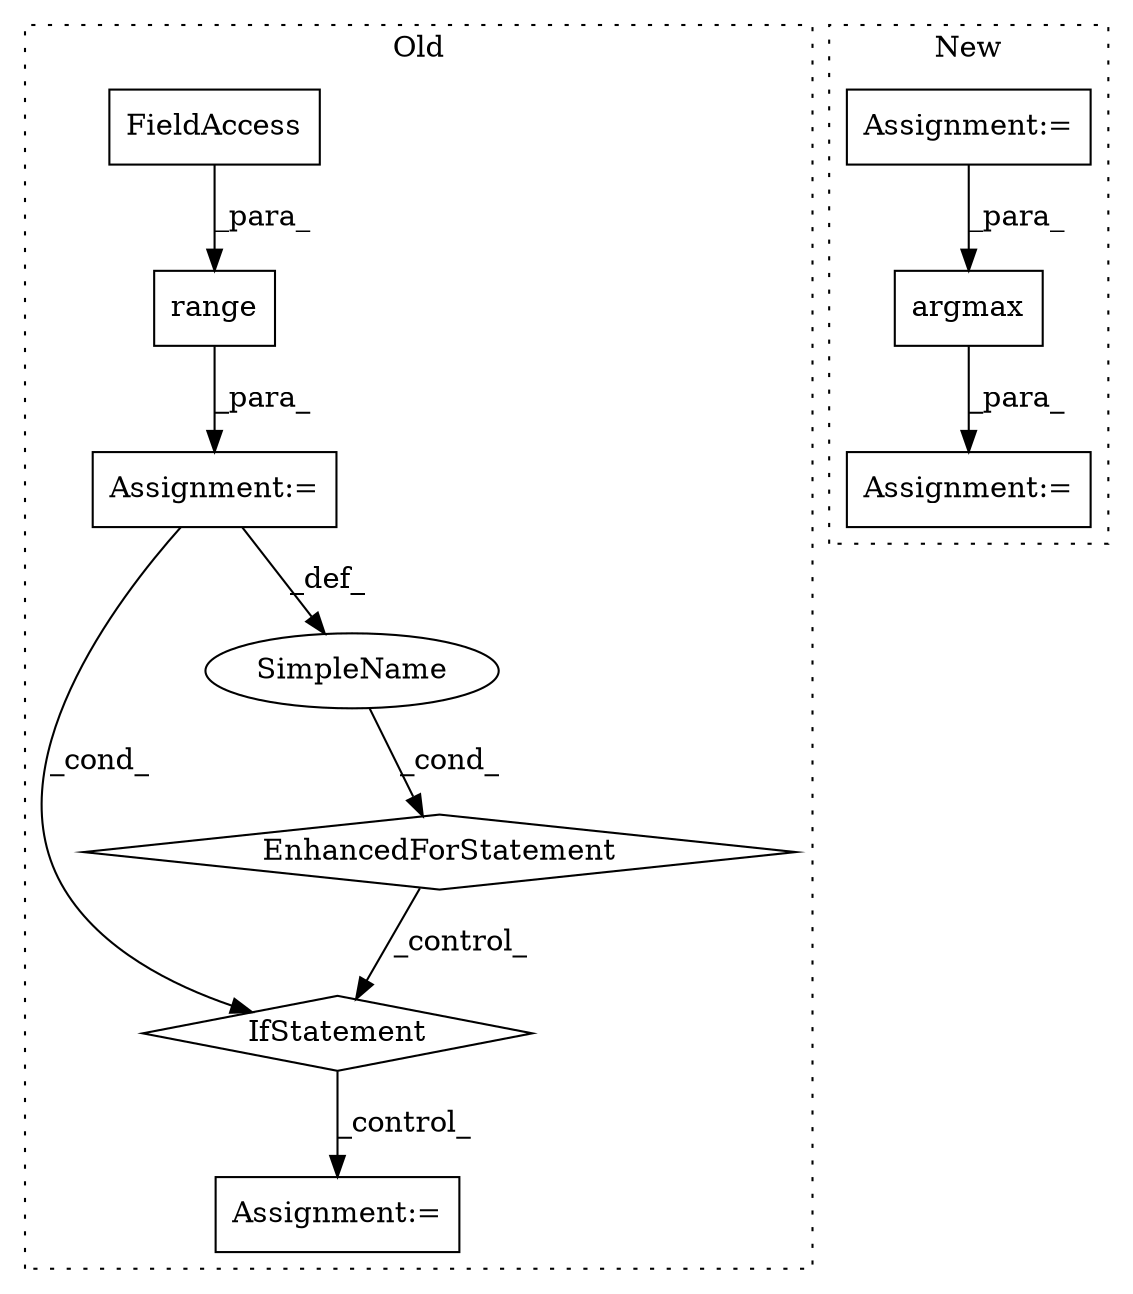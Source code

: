 digraph G {
subgraph cluster0 {
1 [label="range" a="32" s="493,517" l="6,1" shape="box"];
3 [label="EnhancedForStatement" a="70" s="424,518" l="53,2" shape="diamond"];
5 [label="Assignment:=" a="7" s="424,518" l="53,2" shape="box"];
6 [label="FieldAccess" a="22" s="499" l="18" shape="box"];
7 [label="IfStatement" a="25" s="528,556" l="4,2" shape="diamond"];
8 [label="SimpleName" a="42" s="481" l="9" shape="ellipse"];
9 [label="Assignment:=" a="7" s="820" l="1" shape="box"];
label = "Old";
style="dotted";
}
subgraph cluster1 {
2 [label="argmax" a="32" s="762,793" l="7,1" shape="box"];
4 [label="Assignment:=" a="7" s="755" l="1" shape="box"];
10 [label="Assignment:=" a="7" s="686" l="1" shape="box"];
label = "New";
style="dotted";
}
1 -> 5 [label="_para_"];
2 -> 4 [label="_para_"];
3 -> 7 [label="_control_"];
5 -> 8 [label="_def_"];
5 -> 7 [label="_cond_"];
6 -> 1 [label="_para_"];
7 -> 9 [label="_control_"];
8 -> 3 [label="_cond_"];
10 -> 2 [label="_para_"];
}